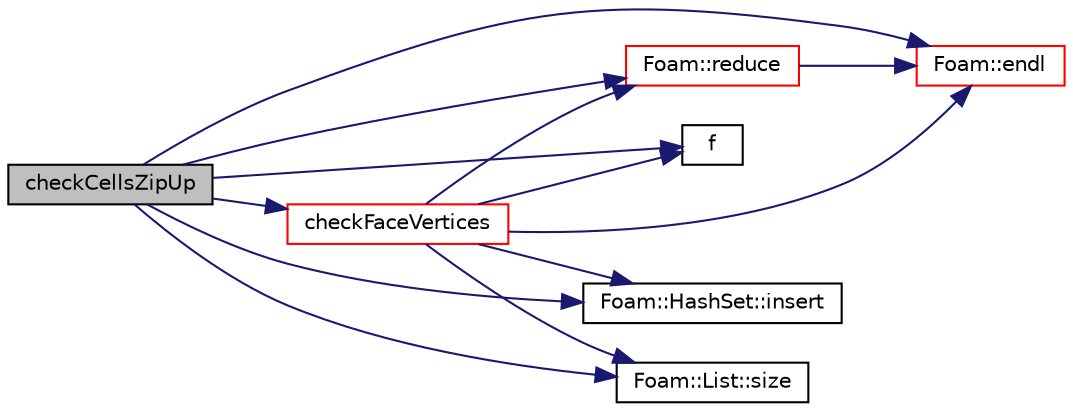 digraph "checkCellsZipUp"
{
  bgcolor="transparent";
  edge [fontname="Helvetica",fontsize="10",labelfontname="Helvetica",labelfontsize="10"];
  node [fontname="Helvetica",fontsize="10",shape=record];
  rankdir="LR";
  Node40152 [label="checkCellsZipUp",height=0.2,width=0.4,color="black", fillcolor="grey75", style="filled", fontcolor="black"];
  Node40152 -> Node40153 [color="midnightblue",fontsize="10",style="solid",fontname="Helvetica"];
  Node40153 [label="checkFaceVertices",height=0.2,width=0.4,color="red",URL="$a28685.html#aa03be0ceac150c1d25e04dd4dc11c78a",tooltip="Check uniqueness of face vertices. "];
  Node40153 -> Node40154 [color="midnightblue",fontsize="10",style="solid",fontname="Helvetica"];
  Node40154 [label="Foam::endl",height=0.2,width=0.4,color="red",URL="$a21851.html#a2db8fe02a0d3909e9351bb4275b23ce4",tooltip="Add newline and flush stream. "];
  Node40153 -> Node40156 [color="midnightblue",fontsize="10",style="solid",fontname="Helvetica"];
  Node40156 [label="f",height=0.2,width=0.4,color="black",URL="$a18335.html#a888be93833ac7a23170555c69c690288"];
  Node40153 -> Node40159 [color="midnightblue",fontsize="10",style="solid",fontname="Helvetica"];
  Node40159 [label="Foam::HashSet::insert",height=0.2,width=0.4,color="black",URL="$a26829.html#a49f0753d9652681fc3a81f59951a0ad7",tooltip="Insert a new entry. "];
  Node40153 -> Node40160 [color="midnightblue",fontsize="10",style="solid",fontname="Helvetica"];
  Node40160 [label="Foam::List::size",height=0.2,width=0.4,color="black",URL="$a26833.html#a8a5f6fa29bd4b500caf186f60245b384",tooltip="Override size to be inconsistent with allocated storage. "];
  Node40153 -> Node40161 [color="midnightblue",fontsize="10",style="solid",fontname="Helvetica"];
  Node40161 [label="Foam::reduce",height=0.2,width=0.4,color="red",URL="$a21851.html#a7ffd6af4acc2eb9ba72ee296b5ecda23"];
  Node40161 -> Node40154 [color="midnightblue",fontsize="10",style="solid",fontname="Helvetica"];
  Node40152 -> Node40154 [color="midnightblue",fontsize="10",style="solid",fontname="Helvetica"];
  Node40152 -> Node40156 [color="midnightblue",fontsize="10",style="solid",fontname="Helvetica"];
  Node40152 -> Node40159 [color="midnightblue",fontsize="10",style="solid",fontname="Helvetica"];
  Node40152 -> Node40161 [color="midnightblue",fontsize="10",style="solid",fontname="Helvetica"];
  Node40152 -> Node40160 [color="midnightblue",fontsize="10",style="solid",fontname="Helvetica"];
}
